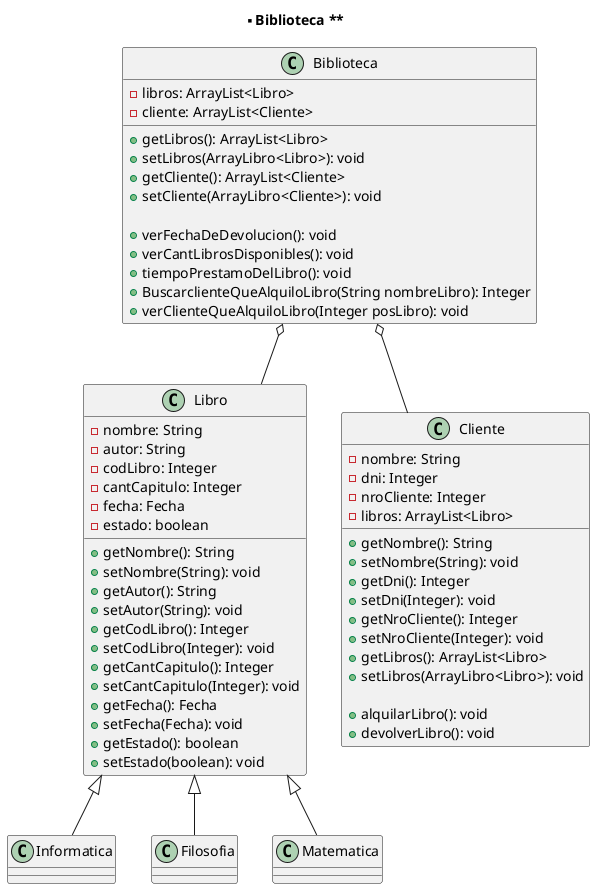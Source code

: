 @startuml

title ** Biblioteca **

class Biblioteca{
    - libros: ArrayList<Libro>
    - cliente: ArrayList<Cliente>

    + getLibros(): ArrayList<Libro>
    + setLibros(ArrayLibro<Libro>): void
    + getCliente(): ArrayList<Cliente>
    + setCliente(ArrayLibro<Cliente>): void
    
    + verFechaDeDevolucion(): void
    + verCantLibrosDisponibles(): void 
    + tiempoPrestamoDelLibro(): void 
    + BuscarclienteQueAlquiloLibro(String nombreLibro): Integer
    + verClienteQueAlquiloLibro(Integer posLibro): void  
}

class Libro{
    - nombre: String 
    - autor: String 
    - codLibro: Integer 
    - cantCapitulo: Integer 
    - fecha: Fecha
    - estado: boolean 

    + getNombre(): String
    + setNombre(String): void
    + getAutor(): String 
    + setAutor(String): void
    + getCodLibro(): Integer
    + setCodLibro(Integer): void 
    + getCantCapitulo(): Integer 
    + setCantCapitulo(Integer): void
    + getFecha(): Fecha 
    + setFecha(Fecha): void
    + getEstado(): boolean 
    + setEstado(boolean): void
}

class Informatica{

}

class Filosofia{

}

class Matematica{

}

class Cliente{
    - nombre: String 
    - dni: Integer 
    - nroCliente: Integer 
    - libros: ArrayList<Libro>

    + getNombre(): String 
    + setNombre(String): void 
    + getDni(): Integer 
    + setDni(Integer): void
    + getNroCliente(): Integer 
    + setNroCliente(Integer): void 
    + getLibros(): ArrayList<Libro>
    + setLibros(ArrayLibro<Libro>): void

    + alquilarLibro(): void 
    + devolverLibro(): void 
}

Biblioteca o-- Libro
Biblioteca o-- Cliente 
Libro <|-- Filosofia 
Libro <|-- Informatica 
Libro <|-- Matematica 

@enduml